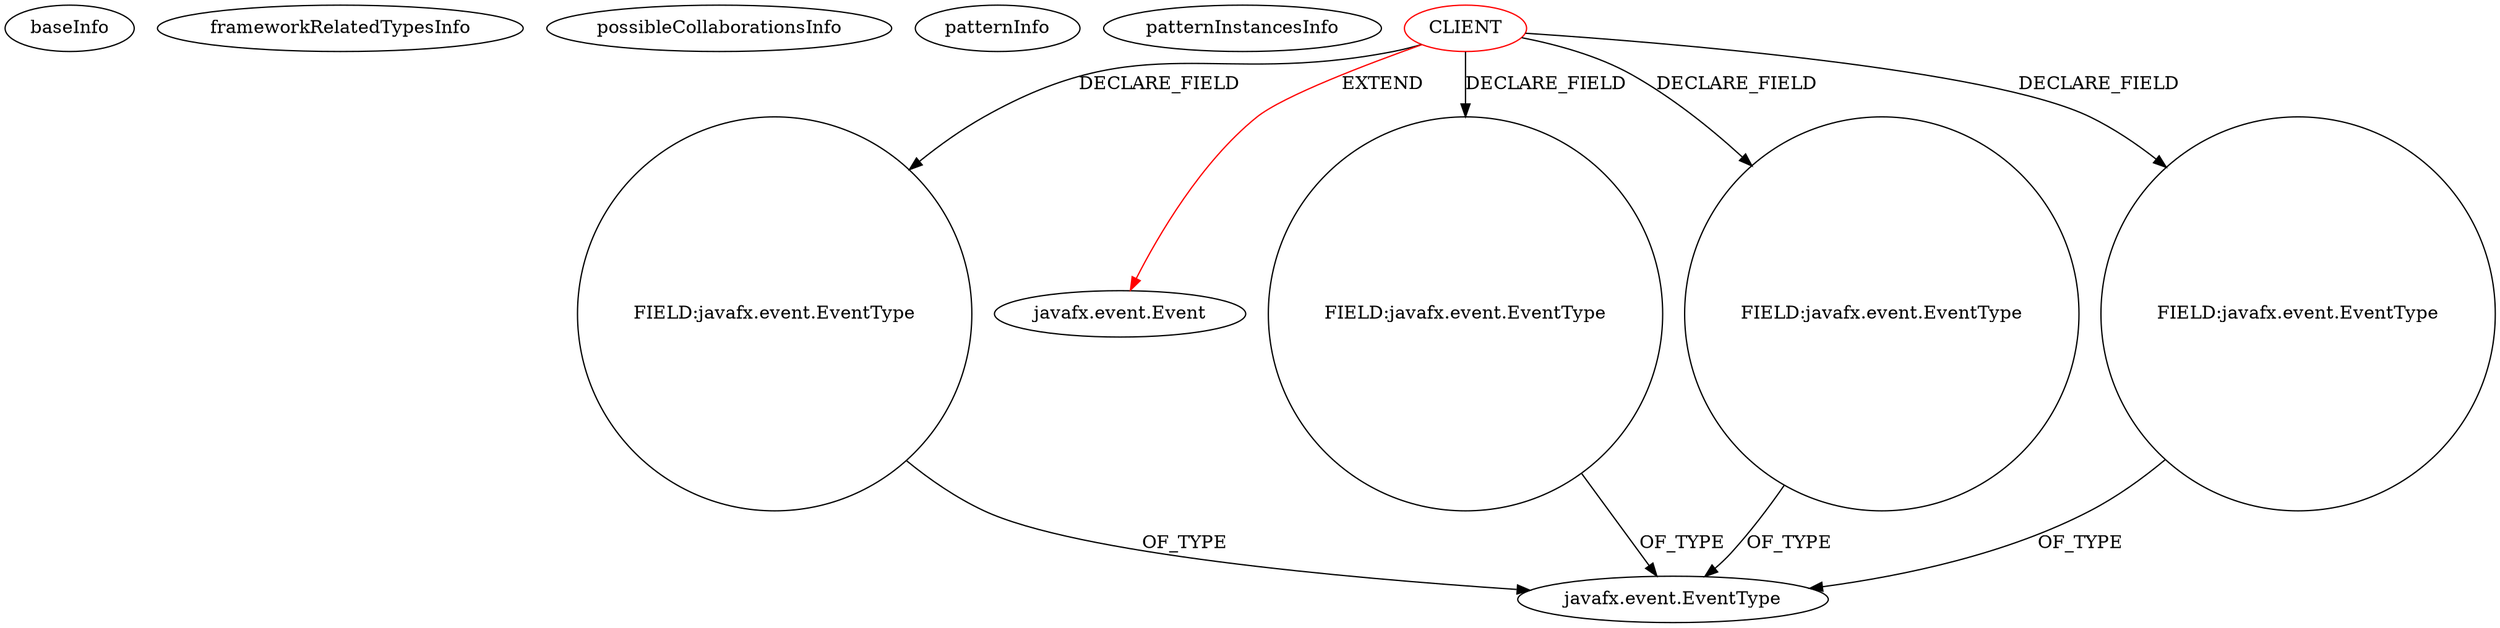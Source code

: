 digraph {
baseInfo[graphId=2407,category="pattern",isAnonymous=false,possibleRelation=false]
frameworkRelatedTypesInfo[0="javafx.event.Event"]
possibleCollaborationsInfo[]
patternInfo[frequency=2.0,patternRootClient=0]
patternInstancesInfo[0="mfischbo-fxplumber~/mfischbo-fxplumber/fxplumber-master/fxplumber/src/main/java/de/artignition/fxplumber/event/ConnectorEvent.java~ConnectorEvent~3610",1="mfischbo-fxplumber~/mfischbo-fxplumber/fxplumber-master/fxplumber/src/main/java/de/artignition/fxplumber/event/ConnectionEvent.java~ConnectionEvent~3608"]
2[label="FIELD:javafx.event.EventType",vertexType="FIELD_DECLARATION",isFrameworkType=false,shape=circle]
0[label="CLIENT",vertexType="ROOT_CLIENT_CLASS_DECLARATION",isFrameworkType=false,color=red]
1[label="javafx.event.Event",vertexType="FRAMEWORK_CLASS_TYPE",isFrameworkType=false]
3[label="javafx.event.EventType",vertexType="FRAMEWORK_CLASS_TYPE",isFrameworkType=false]
8[label="FIELD:javafx.event.EventType",vertexType="FIELD_DECLARATION",isFrameworkType=false,shape=circle]
6[label="FIELD:javafx.event.EventType",vertexType="FIELD_DECLARATION",isFrameworkType=false,shape=circle]
4[label="FIELD:javafx.event.EventType",vertexType="FIELD_DECLARATION",isFrameworkType=false,shape=circle]
0->8[label="DECLARE_FIELD"]
0->6[label="DECLARE_FIELD"]
0->4[label="DECLARE_FIELD"]
8->3[label="OF_TYPE"]
0->1[label="EXTEND",color=red]
0->2[label="DECLARE_FIELD"]
4->3[label="OF_TYPE"]
6->3[label="OF_TYPE"]
2->3[label="OF_TYPE"]
}
